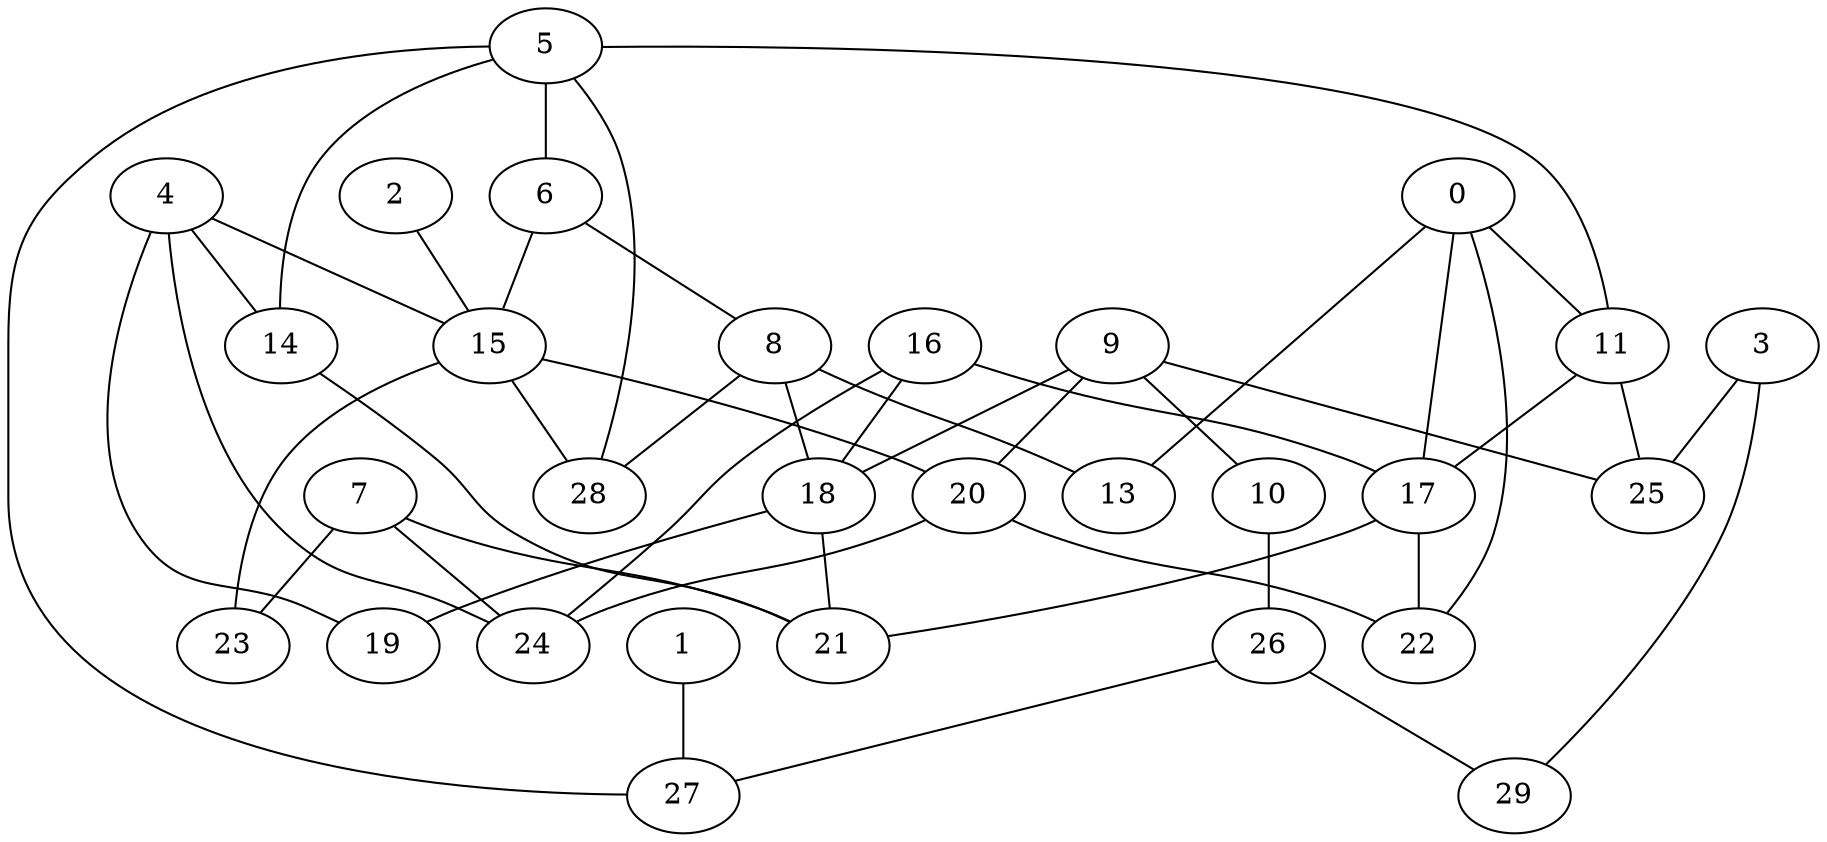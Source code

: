graph G {
    "6" -- "15";
    "7" -- "23";
    "26" -- "27";
    "4" -- "15";
    "3" -- "25";
    "4" -- "24";
    "17" -- "21";
    "8" -- "18";
    "5" -- "28";
    "0" -- "11";
    "0" -- "17";
    "9" -- "20";
    "11" -- "17";
    "6" -- "8";
    "15" -- "23";
    "1" -- "27";
    "15" -- "20";
    "18" -- "19";
    "26" -- "29";
    "5" -- "6";
    "4" -- "14";
    "20" -- "22";
    "14" -- "21";
    "9" -- "10";
    "0" -- "13";
    "5" -- "27";
    "9" -- "25";
    "0" -- "22";
    "10" -- "26";
    "11" -- "25";
    "16" -- "18";
    "16" -- "24";
    "7" -- "21";
    "15" -- "28";
    "18" -- "21";
    "7" -- "24";
    "20" -- "24";
    "5" -- "11";
    "4" -- "19";
    "5" -- "14";
    "3" -- "29";
    "8" -- "13";
    "17" -- "22";
    "9" -- "18";
    "8" -- "28";
    "2" -- "15";
    "16" -- "17";
}
